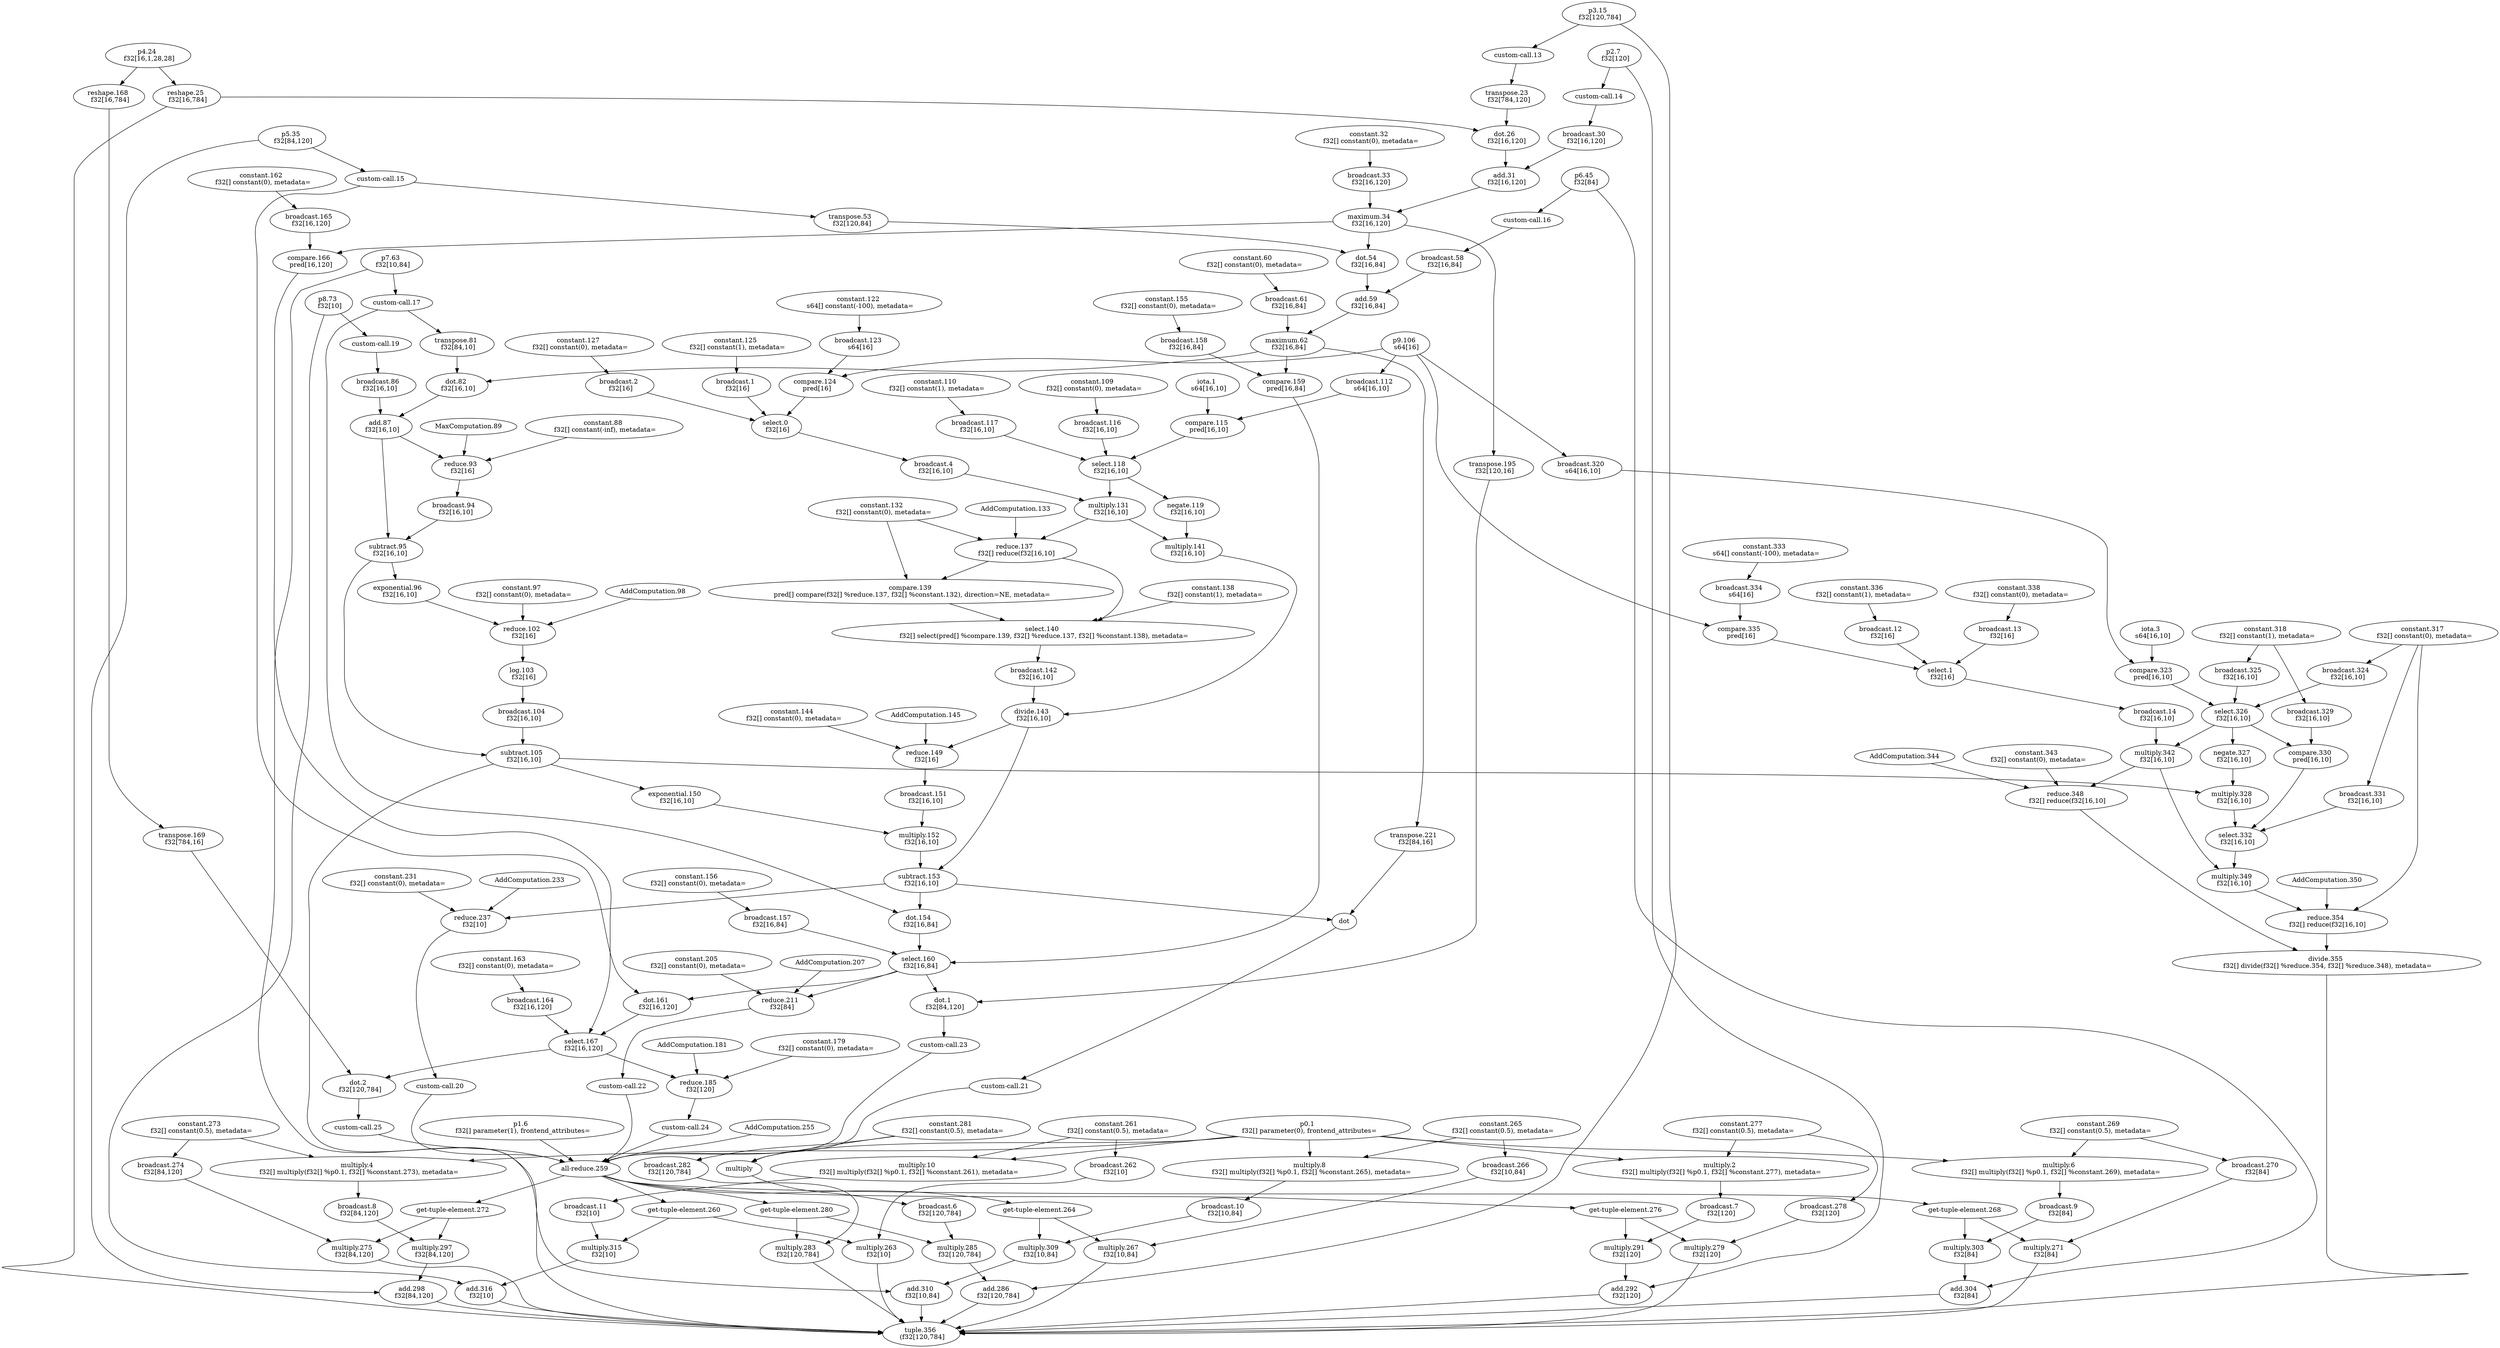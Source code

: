 digraph HloModule {
	"p3.15" [label="p3.15 \n f32[120,784]"];
	"p9.106" [label="p9.106 \n s64[16]"];
	"broadcast.112" [label="broadcast.112 \n s64[16,10]"];
	"iota.1" [label="iota.1 \n s64[16,10]"];
	"compare.115" [label="compare.115 \n pred[16,10]"];
	"constant.110" [label="constant.110 \n f32[] constant(1), metadata="];
	"broadcast.117" [label="broadcast.117 \n f32[16,10]"];
	"constant.109" [label="constant.109 \n f32[] constant(0), metadata="];
	"broadcast.116" [label="broadcast.116 \n f32[16,10]"];
	"select.118" [label="select.118 \n f32[16,10]"];
	"negate.119" [label="negate.119 \n f32[16,10]"];
	"constant.122" [label="constant.122 \n s64[] constant(-100), metadata="];
	"broadcast.123" [label="broadcast.123 \n s64[16]"];
	"compare.124" [label="compare.124 \n pred[16]"];
	"constant.125" [label="constant.125 \n f32[] constant(1), metadata="];
	"broadcast.1" [label="broadcast.1 \n f32[16]"];
	"constant.127" [label="constant.127 \n f32[] constant(0), metadata="];
	"broadcast.2" [label="broadcast.2 \n f32[16]"];
	"select.0" [label="select.0 \n f32[16]"];
	"broadcast.4" [label="broadcast.4 \n f32[16,10]"];
	"multiply.131" [label="multiply.131 \n f32[16,10]"];
	"multiply.141" [label="multiply.141 \n f32[16,10]"];
	"constant.132" [label="constant.132 \n f32[] constant(0), metadata="];
	"reduce.137" [label="reduce.137 \n f32[] reduce(f32[16,10]"];
	"compare.139" [label="compare.139 \n pred[] compare(f32[] %reduce.137, f32[] %constant.132), direction=NE, metadata="];
	"constant.138" [label="constant.138 \n f32[] constant(1), metadata="];
	"select.140" [label="select.140 \n f32[] select(pred[] %compare.139, f32[] %reduce.137, f32[] %constant.138), metadata="];
	"broadcast.142" [label="broadcast.142 \n f32[16,10]"];
	"divide.143" [label="divide.143 \n f32[16,10]"];
	"p4.24" [label="p4.24 \n f32[16,1,28,28]"];
	"reshape.25" [label="reshape.25 \n f32[16,784]"];
	"transpose.23" [label="transpose.23 \n f32[784,120]"];
	"dot.26" [label="dot.26 \n f32[16,120]"];
	"p2.7" [label="p2.7 \n f32[120]"];
	"broadcast.30" [label="broadcast.30 \n f32[16,120]"];
	"add.31" [label="add.31 \n f32[16,120]"];
	"constant.32" [label="constant.32 \n f32[] constant(0), metadata="];
	"broadcast.33" [label="broadcast.33 \n f32[16,120]"];
	"maximum.34" [label="maximum.34 \n f32[16,120]"];
	"p5.35" [label="p5.35 \n f32[84,120]"];
	"transpose.53" [label="transpose.53 \n f32[120,84]"];
	"dot.54" [label="dot.54 \n f32[16,84]"];
	"p6.45" [label="p6.45 \n f32[84]"];
	"broadcast.58" [label="broadcast.58 \n f32[16,84]"];
	"add.59" [label="add.59 \n f32[16,84]"];
	"constant.60" [label="constant.60 \n f32[] constant(0), metadata="];
	"broadcast.61" [label="broadcast.61 \n f32[16,84]"];
	"maximum.62" [label="maximum.62 \n f32[16,84]"];
	"p7.63" [label="p7.63 \n f32[10,84]"];
	"transpose.81" [label="transpose.81 \n f32[84,10]"];
	"dot.82" [label="dot.82 \n f32[16,10]"];
	"p8.73" [label="p8.73 \n f32[10]"];
	"broadcast.86" [label="broadcast.86 \n f32[16,10]"];
	"add.87" [label="add.87 \n f32[16,10]"];
	"constant.88" [label="constant.88 \n f32[] constant(-inf), metadata="];
	"reduce.93" [label="reduce.93 \n f32[16]"];
	"broadcast.94" [label="broadcast.94 \n f32[16,10]"];
	"subtract.95" [label="subtract.95 \n f32[16,10]"];
	"exponential.96" [label="exponential.96 \n f32[16,10]"];
	"constant.97" [label="constant.97 \n f32[] constant(0), metadata="];
	"reduce.102" [label="reduce.102 \n f32[16]"];
	"log.103" [label="log.103 \n f32[16]"];
	"broadcast.104" [label="broadcast.104 \n f32[16,10]"];
	"subtract.105" [label="subtract.105 \n f32[16,10]"];
	"exponential.150" [label="exponential.150 \n f32[16,10]"];
	"constant.144" [label="constant.144 \n f32[] constant(0), metadata="];
	"reduce.149" [label="reduce.149 \n f32[16]"];
	"broadcast.151" [label="broadcast.151 \n f32[16,10]"];
	"multiply.152" [label="multiply.152 \n f32[16,10]"];
	"subtract.153" [label="subtract.153 \n f32[16,10]"];
	"constant.231" [label="constant.231 \n f32[] constant(0), metadata="];
	"reduce.237" [label="reduce.237 \n f32[10]"];
	"transpose.221" [label="transpose.221 \n f32[84,16]"];
	"constant.155" [label="constant.155 \n f32[] constant(0), metadata="];
	"broadcast.158" [label="broadcast.158 \n f32[16,84]"];
	"compare.159" [label="compare.159 \n pred[16,84]"];
	"dot.154" [label="dot.154 \n f32[16,84]"];
	"constant.156" [label="constant.156 \n f32[] constant(0), metadata="];
	"broadcast.157" [label="broadcast.157 \n f32[16,84]"];
	"select.160" [label="select.160 \n f32[16,84]"];
	"constant.205" [label="constant.205 \n f32[] constant(0), metadata="];
	"reduce.211" [label="reduce.211 \n f32[84]"];
	"transpose.195" [label="transpose.195 \n f32[120,16]"];
	"dot.1" [label="dot.1 \n f32[84,120]"];
	"constant.162" [label="constant.162 \n f32[] constant(0), metadata="];
	"broadcast.165" [label="broadcast.165 \n f32[16,120]"];
	"compare.166" [label="compare.166 \n pred[16,120]"];
	"dot.161" [label="dot.161 \n f32[16,120]"];
	"constant.163" [label="constant.163 \n f32[] constant(0), metadata="];
	"broadcast.164" [label="broadcast.164 \n f32[16,120]"];
	"select.167" [label="select.167 \n f32[16,120]"];
	"constant.179" [label="constant.179 \n f32[] constant(0), metadata="];
	"reduce.185" [label="reduce.185 \n f32[120]"];
	"reshape.168" [label="reshape.168 \n f32[16,784]"];
	"transpose.169" [label="transpose.169 \n f32[784,16]"];
	"dot.2" [label="dot.2 \n f32[120,784]"];
	"p1.6" [label="p1.6 \n f32[] parameter(1), frontend_attributes="];
	"p0.1" [label="p0.1 \n f32[] parameter(0), frontend_attributes="];
	"constant.281" [label="constant.281 \n f32[] constant(0.5), metadata="];
	"broadcast.6" [label="broadcast.6 \n f32[120,784]"];
	"multiply.285" [label="multiply.285 \n f32[120,784]"];
	"add.286" [label="add.286 \n f32[120,784]"];
	"constant.277" [label="constant.277 \n f32[] constant(0.5), metadata="];
	"multiply.2" [label="multiply.2 \n f32[] multiply(f32[] %p0.1, f32[] %constant.277), metadata="];
	"broadcast.7" [label="broadcast.7 \n f32[120]"];
	"multiply.291" [label="multiply.291 \n f32[120]"];
	"add.292" [label="add.292 \n f32[120]"];
	"constant.273" [label="constant.273 \n f32[] constant(0.5), metadata="];
	"multiply.4" [label="multiply.4 \n f32[] multiply(f32[] %p0.1, f32[] %constant.273), metadata="];
	"broadcast.8" [label="broadcast.8 \n f32[84,120]"];
	"multiply.297" [label="multiply.297 \n f32[84,120]"];
	"add.298" [label="add.298 \n f32[84,120]"];
	"constant.269" [label="constant.269 \n f32[] constant(0.5), metadata="];
	"multiply.6" [label="multiply.6 \n f32[] multiply(f32[] %p0.1, f32[] %constant.269), metadata="];
	"broadcast.9" [label="broadcast.9 \n f32[84]"];
	"multiply.303" [label="multiply.303 \n f32[84]"];
	"add.304" [label="add.304 \n f32[84]"];
	"constant.265" [label="constant.265 \n f32[] constant(0.5), metadata="];
	"multiply.8" [label="multiply.8 \n f32[] multiply(f32[] %p0.1, f32[] %constant.265), metadata="];
	"broadcast.10" [label="broadcast.10 \n f32[10,84]"];
	"multiply.309" [label="multiply.309 \n f32[10,84]"];
	"add.310" [label="add.310 \n f32[10,84]"];
	"constant.261" [label="constant.261 \n f32[] constant(0.5), metadata="];
	"multiply.10" [label="multiply.10 \n f32[] multiply(f32[] %p0.1, f32[] %constant.261), metadata="];
	"broadcast.11" [label="broadcast.11 \n f32[10]"];
	"multiply.315" [label="multiply.315 \n f32[10]"];
	"add.316" [label="add.316 \n f32[10]"];
	"broadcast.320" [label="broadcast.320 \n s64[16,10]"];
	"iota.3" [label="iota.3 \n s64[16,10]"];
	"compare.323" [label="compare.323 \n pred[16,10]"];
	"constant.318" [label="constant.318 \n f32[] constant(1), metadata="];
	"broadcast.325" [label="broadcast.325 \n f32[16,10]"];
	"constant.317" [label="constant.317 \n f32[] constant(0), metadata="];
	"broadcast.324" [label="broadcast.324 \n f32[16,10]"];
	"select.326" [label="select.326 \n f32[16,10]"];
	"broadcast.329" [label="broadcast.329 \n f32[16,10]"];
	"compare.330" [label="compare.330 \n pred[16,10]"];
	"broadcast.331" [label="broadcast.331 \n f32[16,10]"];
	"negate.327" [label="negate.327 \n f32[16,10]"];
	"multiply.328" [label="multiply.328 \n f32[16,10]"];
	"select.332" [label="select.332 \n f32[16,10]"];
	"constant.333" [label="constant.333 \n s64[] constant(-100), metadata="];
	"broadcast.334" [label="broadcast.334 \n s64[16]"];
	"compare.335" [label="compare.335 \n pred[16]"];
	"constant.336" [label="constant.336 \n f32[] constant(1), metadata="];
	"broadcast.12" [label="broadcast.12 \n f32[16]"];
	"constant.338" [label="constant.338 \n f32[] constant(0), metadata="];
	"broadcast.13" [label="broadcast.13 \n f32[16]"];
	"select.1" [label="select.1 \n f32[16]"];
	"broadcast.14" [label="broadcast.14 \n f32[16,10]"];
	"multiply.342" [label="multiply.342 \n f32[16,10]"];
	"multiply.349" [label="multiply.349 \n f32[16,10]"];
	"reduce.354" [label="reduce.354 \n f32[] reduce(f32[16,10]"];
	"constant.343" [label="constant.343 \n f32[] constant(0), metadata="];
	"reduce.348" [label="reduce.348 \n f32[] reduce(f32[16,10]"];
	"divide.355" [label="divide.355 \n f32[] divide(f32[] %reduce.354, f32[] %reduce.348), metadata="];
	"broadcast.262" [label="broadcast.262 \n f32[10]"];
	"multiply.263" [label="multiply.263 \n f32[10]"];
	"broadcast.266" [label="broadcast.266 \n f32[10,84]"];
	"multiply.267" [label="multiply.267 \n f32[10,84]"];
	"broadcast.270" [label="broadcast.270 \n f32[84]"];
	"multiply.271" [label="multiply.271 \n f32[84]"];
	"broadcast.274" [label="broadcast.274 \n f32[84,120]"];
	"multiply.275" [label="multiply.275 \n f32[84,120]"];
	"broadcast.278" [label="broadcast.278 \n f32[120]"];
	"multiply.279" [label="multiply.279 \n f32[120]"];
	"broadcast.282" [label="broadcast.282 \n f32[120,784]"];
	"multiply.283" [label="multiply.283 \n f32[120,784]"];
	"tuple.356" [label="tuple.356 \n (f32[120,784]"]; 
 	"p9.106" -> "broadcast.112";
	"broadcast.112" -> "compare.115";
	"iota.1" -> "compare.115";
	"constant.110" -> "broadcast.117";
	"constant.109" -> "broadcast.116";
	"compare.115" -> "select.118";
	"broadcast.117" -> "select.118";
	"broadcast.116" -> "select.118";
	"select.118" -> "negate.119";
	"constant.122" -> "broadcast.123";
	"p9.106" -> "compare.124";
	"broadcast.123" -> "compare.124";
	"constant.125" -> "broadcast.1";
	"constant.127" -> "broadcast.2";
	"compare.124" -> "select.0";
	"broadcast.1" -> "select.0";
	"broadcast.2" -> "select.0";
	"select.0" -> "broadcast.4";
	"broadcast.4" -> "multiply.131";
	"select.118" -> "multiply.131";
	"negate.119" -> "multiply.141";
	"multiply.131" -> "multiply.141";
	"multiply.131" -> "reduce.137";
	"constant.132" -> "reduce.137";
	"AddComputation.133" -> "reduce.137";
	"reduce.137" -> "compare.139";
	"constant.132" -> "compare.139";
	"compare.139" -> "select.140";
	"reduce.137" -> "select.140";
	"constant.138" -> "select.140";
	"select.140" -> "broadcast.142";
	"multiply.141" -> "divide.143";
	"broadcast.142" -> "divide.143";
	"p4.24" -> "reshape.25";
	"p3.15" -> "custom-call.13";
	"custom-call.13" -> "transpose.23";
	"reshape.25" -> "dot.26";
	"transpose.23" -> "dot.26";
	"p2.7" -> "custom-call.14";
	"custom-call.14" -> "broadcast.30";
	"dot.26" -> "add.31";
	"broadcast.30" -> "add.31";
	"constant.32" -> "broadcast.33";
	"add.31" -> "maximum.34";
	"broadcast.33" -> "maximum.34";
	"p5.35" -> "custom-call.15";
	"custom-call.15" -> "transpose.53";
	"maximum.34" -> "dot.54";
	"transpose.53" -> "dot.54";
	"p6.45" -> "custom-call.16";
	"custom-call.16" -> "broadcast.58";
	"dot.54" -> "add.59";
	"broadcast.58" -> "add.59";
	"constant.60" -> "broadcast.61";
	"add.59" -> "maximum.62";
	"broadcast.61" -> "maximum.62";
	"p7.63" -> "custom-call.17";
	"custom-call.17" -> "transpose.81";
	"maximum.62" -> "dot.82";
	"transpose.81" -> "dot.82";
	"p8.73" -> "custom-call.19";
	"custom-call.19" -> "broadcast.86";
	"dot.82" -> "add.87";
	"broadcast.86" -> "add.87";
	"add.87" -> "reduce.93";
	"constant.88" -> "reduce.93";
	"MaxComputation.89" -> "reduce.93";
	"reduce.93" -> "broadcast.94";
	"add.87" -> "subtract.95";
	"broadcast.94" -> "subtract.95";
	"subtract.95" -> "exponential.96";
	"exponential.96" -> "reduce.102";
	"constant.97" -> "reduce.102";
	"AddComputation.98" -> "reduce.102";
	"reduce.102" -> "log.103";
	"log.103" -> "broadcast.104";
	"subtract.95" -> "subtract.105";
	"broadcast.104" -> "subtract.105";
	"subtract.105" -> "exponential.150";
	"divide.143" -> "reduce.149";
	"constant.144" -> "reduce.149";
	"AddComputation.145" -> "reduce.149";
	"reduce.149" -> "broadcast.151";
	"exponential.150" -> "multiply.152";
	"broadcast.151" -> "multiply.152";
	"divide.143" -> "subtract.153";
	"multiply.152" -> "subtract.153";
	"subtract.153" -> "reduce.237";
	"constant.231" -> "reduce.237";
	"AddComputation.233" -> "reduce.237";
	"reduce.237" -> "custom-call.20";
	"maximum.62" -> "transpose.221";
	"subtract.153" -> "dot";
	"transpose.221" -> "dot";
	"dot" -> "custom-call.21";
	"constant.155" -> "broadcast.158";
	"maximum.62" -> "compare.159";
	"broadcast.158" -> "compare.159";
	"subtract.153" -> "dot.154";
	"custom-call.17" -> "dot.154";
	"constant.156" -> "broadcast.157";
	"compare.159" -> "select.160";
	"dot.154" -> "select.160";
	"broadcast.157" -> "select.160";
	"select.160" -> "reduce.211";
	"constant.205" -> "reduce.211";
	"AddComputation.207" -> "reduce.211";
	"reduce.211" -> "custom-call.22";
	"maximum.34" -> "transpose.195";
	"select.160" -> "dot.1";
	"transpose.195" -> "dot.1";
	"dot.1" -> "custom-call.23";
	"constant.162" -> "broadcast.165";
	"maximum.34" -> "compare.166";
	"broadcast.165" -> "compare.166";
	"select.160" -> "dot.161";
	"custom-call.15" -> "dot.161";
	"constant.163" -> "broadcast.164";
	"compare.166" -> "select.167";
	"dot.161" -> "select.167";
	"broadcast.164" -> "select.167";
	"select.167" -> "reduce.185";
	"constant.179" -> "reduce.185";
	"AddComputation.181" -> "reduce.185";
	"reduce.185" -> "custom-call.24";
	"p4.24" -> "reshape.168";
	"reshape.168" -> "transpose.169";
	"select.167" -> "dot.2";
	"transpose.169" -> "dot.2";
	"dot.2" -> "custom-call.25";
	"custom-call.20" -> "all-reduce.259";
	"custom-call.21" -> "all-reduce.259";
	"custom-call.22" -> "all-reduce.259";
	"custom-call.23" -> "all-reduce.259";
	"custom-call.24" -> "all-reduce.259";
	"custom-call.25" -> "all-reduce.259";
	"p1.6" -> "all-reduce.259";
	"AddComputation.255" -> "all-reduce.259";
	"all-reduce.259" -> "get-tuple-element.280";
	"p0.1" -> "multiply";
	"constant.281" -> "multiply";
	"multiply" -> "broadcast.6";
	"get-tuple-element.280" -> "multiply.285";
	"broadcast.6" -> "multiply.285";
	"p3.15" -> "add.286";
	"multiply.285" -> "add.286";
	"all-reduce.259" -> "get-tuple-element.276";
	"p0.1" -> "multiply.2";
	"constant.277" -> "multiply.2";
	"multiply.2" -> "broadcast.7";
	"get-tuple-element.276" -> "multiply.291";
	"broadcast.7" -> "multiply.291";
	"p2.7" -> "add.292";
	"multiply.291" -> "add.292";
	"all-reduce.259" -> "get-tuple-element.272";
	"p0.1" -> "multiply.4";
	"constant.273" -> "multiply.4";
	"multiply.4" -> "broadcast.8";
	"get-tuple-element.272" -> "multiply.297";
	"broadcast.8" -> "multiply.297";
	"p5.35" -> "add.298";
	"multiply.297" -> "add.298";
	"all-reduce.259" -> "get-tuple-element.268";
	"p0.1" -> "multiply.6";
	"constant.269" -> "multiply.6";
	"multiply.6" -> "broadcast.9";
	"get-tuple-element.268" -> "multiply.303";
	"broadcast.9" -> "multiply.303";
	"p6.45" -> "add.304";
	"multiply.303" -> "add.304";
	"all-reduce.259" -> "get-tuple-element.264";
	"p0.1" -> "multiply.8";
	"constant.265" -> "multiply.8";
	"multiply.8" -> "broadcast.10";
	"get-tuple-element.264" -> "multiply.309";
	"broadcast.10" -> "multiply.309";
	"p7.63" -> "add.310";
	"multiply.309" -> "add.310";
	"all-reduce.259" -> "get-tuple-element.260";
	"p0.1" -> "multiply.10";
	"constant.261" -> "multiply.10";
	"multiply.10" -> "broadcast.11";
	"get-tuple-element.260" -> "multiply.315";
	"broadcast.11" -> "multiply.315";
	"p8.73" -> "add.316";
	"multiply.315" -> "add.316";
	"p9.106" -> "broadcast.320";
	"broadcast.320" -> "compare.323";
	"iota.3" -> "compare.323";
	"constant.318" -> "broadcast.325";
	"constant.317" -> "broadcast.324";
	"compare.323" -> "select.326";
	"broadcast.325" -> "select.326";
	"broadcast.324" -> "select.326";
	"constant.318" -> "broadcast.329";
	"select.326" -> "compare.330";
	"broadcast.329" -> "compare.330";
	"constant.317" -> "broadcast.331";
	"select.326" -> "negate.327";
	"negate.327" -> "multiply.328";
	"subtract.105" -> "multiply.328";
	"compare.330" -> "select.332";
	"broadcast.331" -> "select.332";
	"multiply.328" -> "select.332";
	"constant.333" -> "broadcast.334";
	"p9.106" -> "compare.335";
	"broadcast.334" -> "compare.335";
	"constant.336" -> "broadcast.12";
	"constant.338" -> "broadcast.13";
	"compare.335" -> "select.1";
	"broadcast.12" -> "select.1";
	"broadcast.13" -> "select.1";
	"select.1" -> "broadcast.14";
	"broadcast.14" -> "multiply.342";
	"select.326" -> "multiply.342";
	"select.332" -> "multiply.349";
	"multiply.342" -> "multiply.349";
	"multiply.349" -> "reduce.354";
	"constant.317" -> "reduce.354";
	"AddComputation.350" -> "reduce.354";
	"multiply.342" -> "reduce.348";
	"constant.343" -> "reduce.348";
	"AddComputation.344" -> "reduce.348";
	"reduce.354" -> "divide.355";
	"reduce.348" -> "divide.355";
	"constant.261" -> "broadcast.262";
	"get-tuple-element.260" -> "multiply.263";
	"broadcast.262" -> "multiply.263";
	"constant.265" -> "broadcast.266";
	"get-tuple-element.264" -> "multiply.267";
	"broadcast.266" -> "multiply.267";
	"constant.269" -> "broadcast.270";
	"get-tuple-element.268" -> "multiply.271";
	"broadcast.270" -> "multiply.271";
	"constant.273" -> "broadcast.274";
	"get-tuple-element.272" -> "multiply.275";
	"broadcast.274" -> "multiply.275";
	"constant.277" -> "broadcast.278";
	"get-tuple-element.276" -> "multiply.279";
	"broadcast.278" -> "multiply.279";
	"constant.281" -> "broadcast.282";
	"get-tuple-element.280" -> "multiply.283";
	"broadcast.282" -> "multiply.283";
	"add.286" -> "tuple.356";
	"add.292" -> "tuple.356";
	"add.298" -> "tuple.356";
	"add.304" -> "tuple.356";
	"add.310" -> "tuple.356";
	"add.316" -> "tuple.356";
	"reshape.25" -> "tuple.356";
	"subtract.105" -> "tuple.356";
	"divide.355" -> "tuple.356";
	"multiply.263" -> "tuple.356";
	"multiply.267" -> "tuple.356";
	"multiply.271" -> "tuple.356";
	"multiply.275" -> "tuple.356";
	"multiply.279" -> "tuple.356";
	"multiply.283" -> "tuple.356";
}